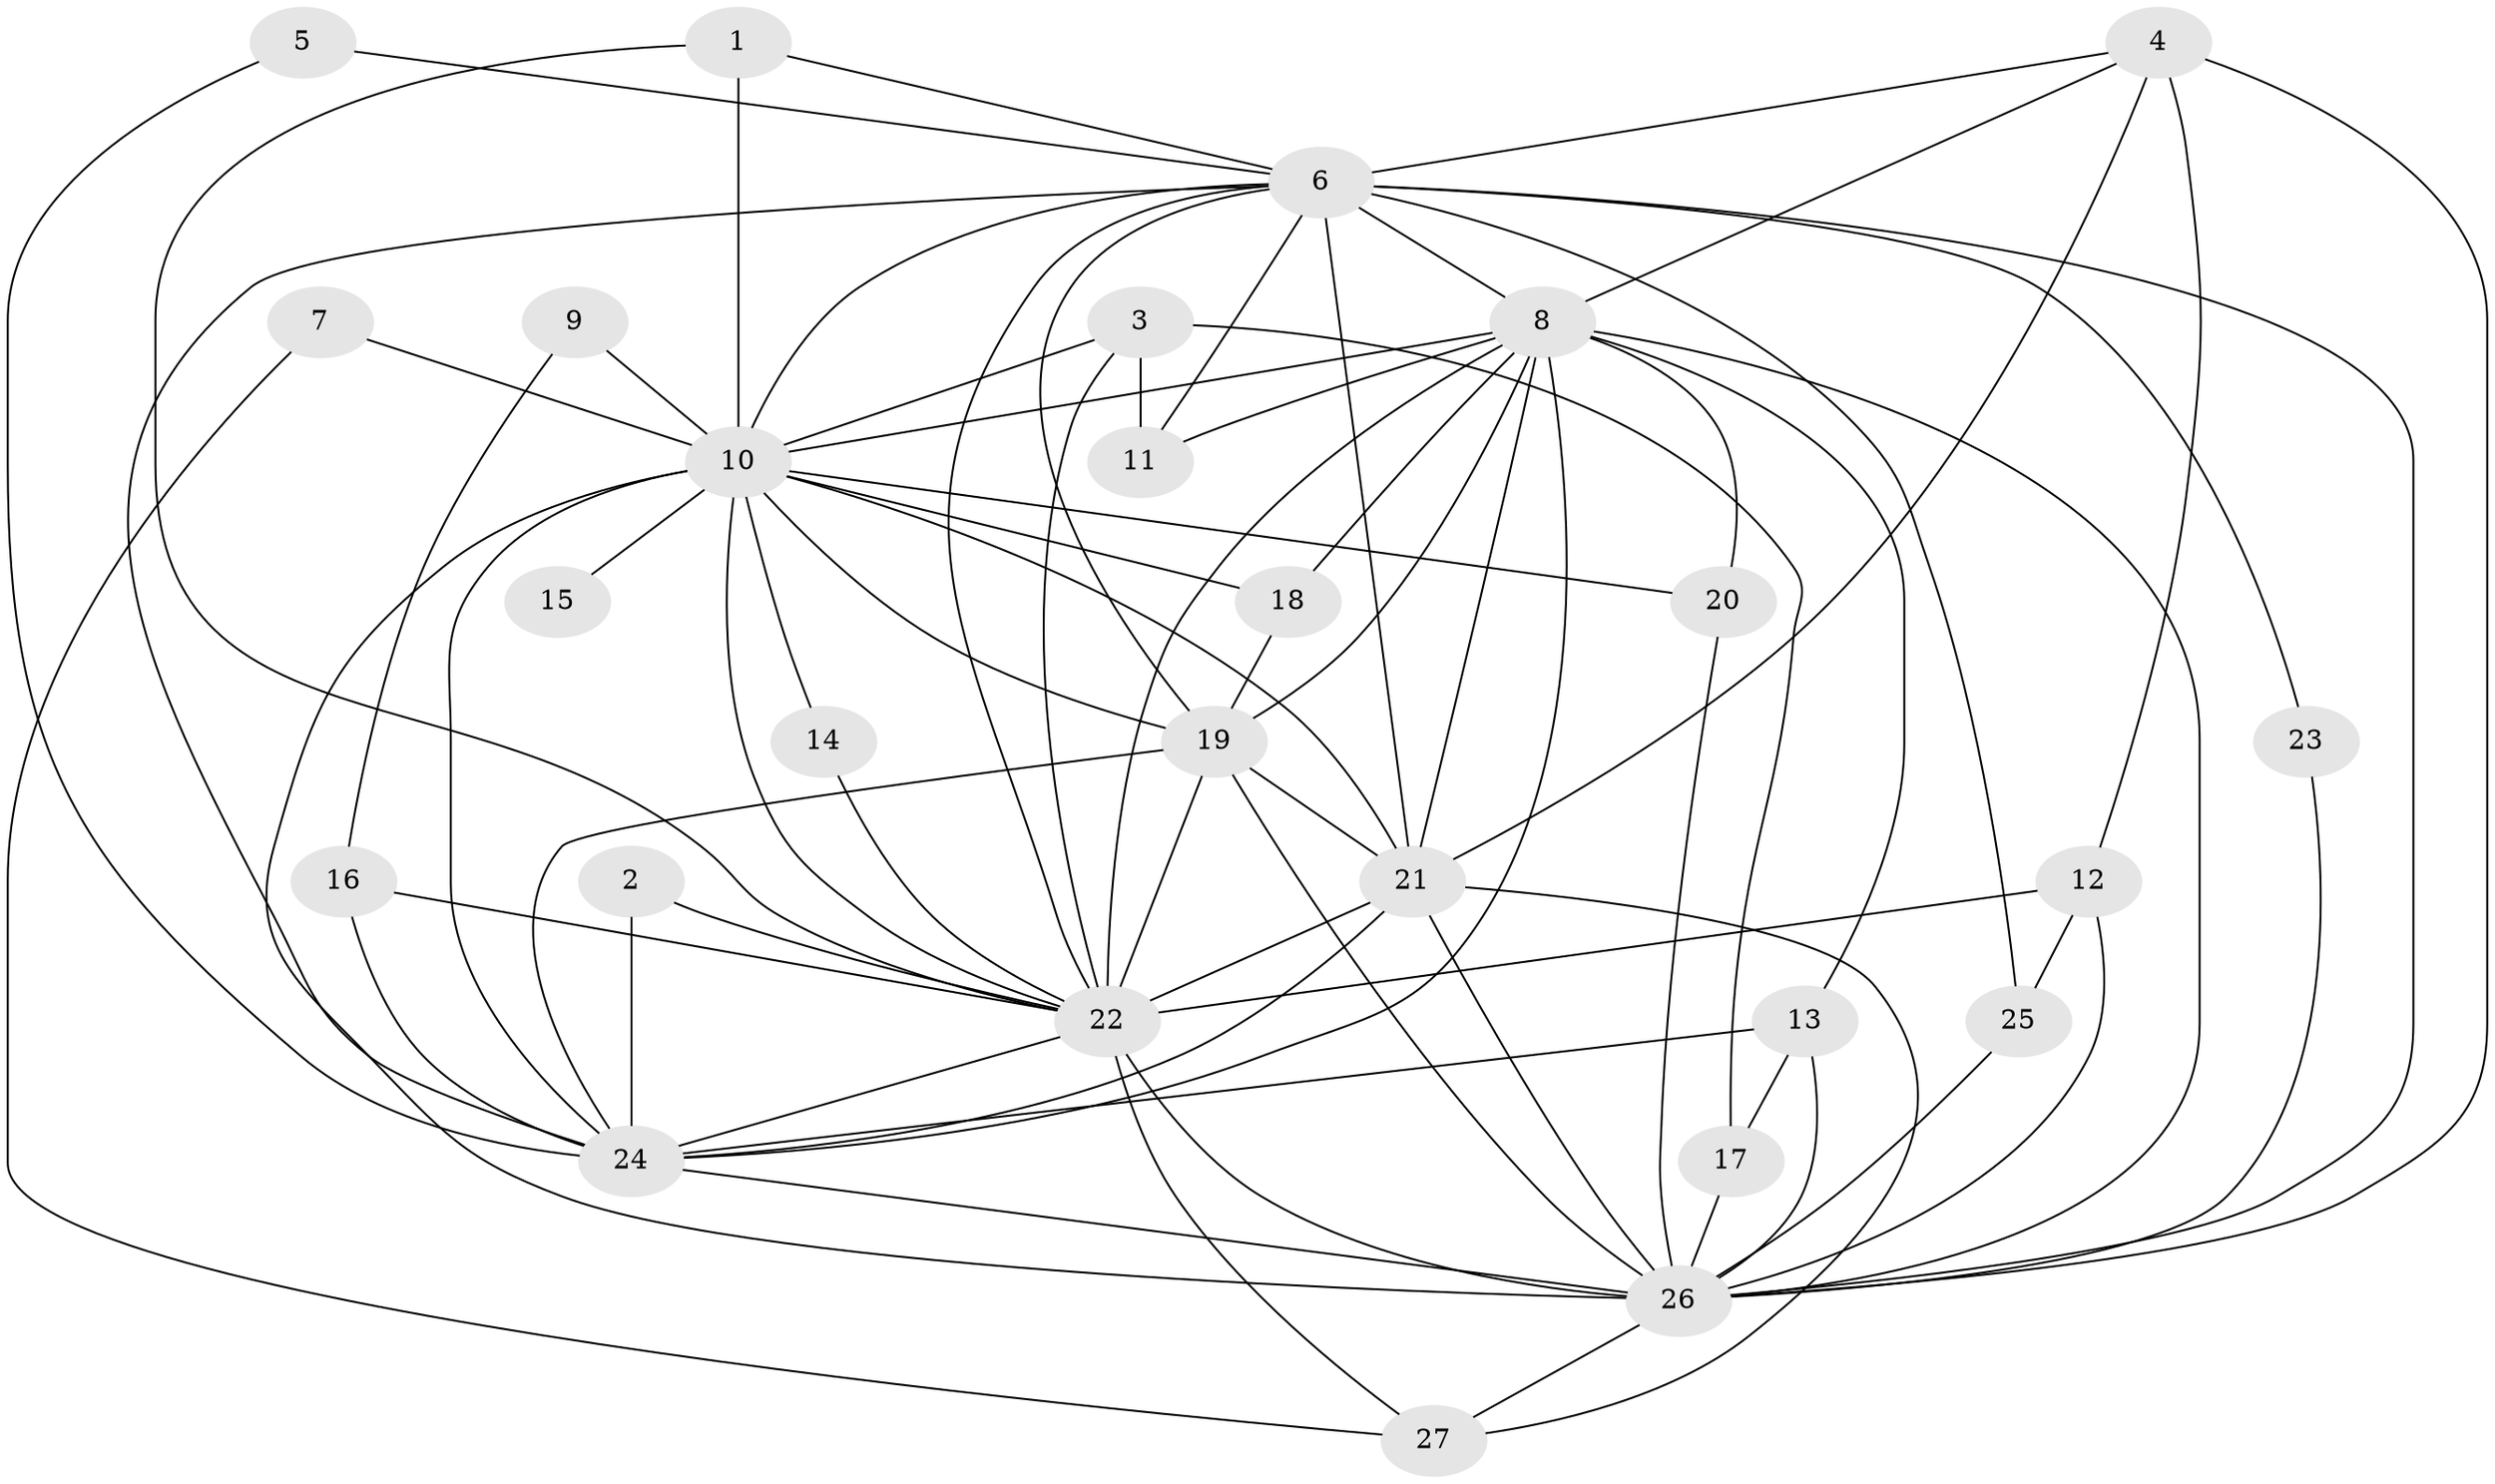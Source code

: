 // original degree distribution, {19: 0.018867924528301886, 15: 0.03773584905660377, 13: 0.03773584905660377, 12: 0.03773584905660377, 17: 0.03773584905660377, 16: 0.018867924528301886, 3: 0.16981132075471697, 5: 0.03773584905660377, 2: 0.5094339622641509, 4: 0.07547169811320754, 6: 0.018867924528301886}
// Generated by graph-tools (version 1.1) at 2025/49/03/09/25 03:49:31]
// undirected, 27 vertices, 76 edges
graph export_dot {
graph [start="1"]
  node [color=gray90,style=filled];
  1;
  2;
  3;
  4;
  5;
  6;
  7;
  8;
  9;
  10;
  11;
  12;
  13;
  14;
  15;
  16;
  17;
  18;
  19;
  20;
  21;
  22;
  23;
  24;
  25;
  26;
  27;
  1 -- 6 [weight=1.0];
  1 -- 10 [weight=1.0];
  1 -- 22 [weight=1.0];
  2 -- 22 [weight=1.0];
  2 -- 24 [weight=1.0];
  3 -- 10 [weight=1.0];
  3 -- 11 [weight=1.0];
  3 -- 17 [weight=1.0];
  3 -- 22 [weight=1.0];
  4 -- 6 [weight=1.0];
  4 -- 8 [weight=1.0];
  4 -- 12 [weight=1.0];
  4 -- 21 [weight=1.0];
  4 -- 26 [weight=1.0];
  5 -- 6 [weight=1.0];
  5 -- 24 [weight=1.0];
  6 -- 8 [weight=2.0];
  6 -- 10 [weight=1.0];
  6 -- 11 [weight=1.0];
  6 -- 19 [weight=1.0];
  6 -- 21 [weight=2.0];
  6 -- 22 [weight=1.0];
  6 -- 23 [weight=1.0];
  6 -- 24 [weight=1.0];
  6 -- 25 [weight=1.0];
  6 -- 26 [weight=2.0];
  7 -- 10 [weight=1.0];
  7 -- 27 [weight=1.0];
  8 -- 10 [weight=2.0];
  8 -- 11 [weight=1.0];
  8 -- 13 [weight=1.0];
  8 -- 18 [weight=1.0];
  8 -- 19 [weight=2.0];
  8 -- 20 [weight=1.0];
  8 -- 21 [weight=2.0];
  8 -- 22 [weight=2.0];
  8 -- 24 [weight=2.0];
  8 -- 26 [weight=5.0];
  9 -- 10 [weight=1.0];
  9 -- 16 [weight=1.0];
  10 -- 14 [weight=1.0];
  10 -- 15 [weight=2.0];
  10 -- 18 [weight=1.0];
  10 -- 19 [weight=2.0];
  10 -- 20 [weight=1.0];
  10 -- 21 [weight=1.0];
  10 -- 22 [weight=1.0];
  10 -- 24 [weight=2.0];
  10 -- 26 [weight=2.0];
  12 -- 22 [weight=1.0];
  12 -- 25 [weight=1.0];
  12 -- 26 [weight=1.0];
  13 -- 17 [weight=1.0];
  13 -- 24 [weight=1.0];
  13 -- 26 [weight=1.0];
  14 -- 22 [weight=1.0];
  16 -- 22 [weight=1.0];
  16 -- 24 [weight=3.0];
  17 -- 26 [weight=1.0];
  18 -- 19 [weight=1.0];
  19 -- 21 [weight=1.0];
  19 -- 22 [weight=2.0];
  19 -- 24 [weight=1.0];
  19 -- 26 [weight=2.0];
  20 -- 26 [weight=1.0];
  21 -- 22 [weight=1.0];
  21 -- 24 [weight=2.0];
  21 -- 26 [weight=3.0];
  21 -- 27 [weight=1.0];
  22 -- 24 [weight=1.0];
  22 -- 26 [weight=2.0];
  22 -- 27 [weight=1.0];
  23 -- 26 [weight=1.0];
  24 -- 26 [weight=2.0];
  25 -- 26 [weight=1.0];
  26 -- 27 [weight=1.0];
}
